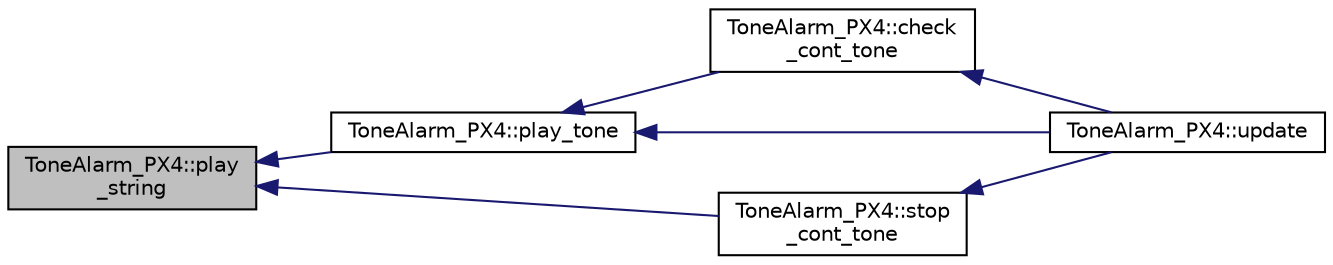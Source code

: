 digraph "ToneAlarm_PX4::play_string"
{
 // INTERACTIVE_SVG=YES
  edge [fontname="Helvetica",fontsize="10",labelfontname="Helvetica",labelfontsize="10"];
  node [fontname="Helvetica",fontsize="10",shape=record];
  rankdir="LR";
  Node1 [label="ToneAlarm_PX4::play\l_string",height=0.2,width=0.4,color="black", fillcolor="grey75", style="filled" fontcolor="black"];
  Node1 -> Node2 [dir="back",color="midnightblue",fontsize="10",style="solid",fontname="Helvetica"];
  Node2 [label="ToneAlarm_PX4::play_tone",height=0.2,width=0.4,color="black", fillcolor="white", style="filled",URL="$classToneAlarm__PX4.html#a6b00305a172a33a394db378444bc4683",tooltip="play_tune - play one of the pre-defined tunes "];
  Node2 -> Node3 [dir="back",color="midnightblue",fontsize="10",style="solid",fontname="Helvetica"];
  Node3 [label="ToneAlarm_PX4::check\l_cont_tone",height=0.2,width=0.4,color="black", fillcolor="white", style="filled",URL="$classToneAlarm__PX4.html#abb5cda80288f2d2dca9d9e5c7e5fd920"];
  Node3 -> Node4 [dir="back",color="midnightblue",fontsize="10",style="solid",fontname="Helvetica"];
  Node4 [label="ToneAlarm_PX4::update",height=0.2,width=0.4,color="black", fillcolor="white", style="filled",URL="$classToneAlarm__PX4.html#afa62a6241bf150720d1f8d16c9e41cc2",tooltip="update - updates led according to timed_updated. Should be called at 50Hz "];
  Node2 -> Node4 [dir="back",color="midnightblue",fontsize="10",style="solid",fontname="Helvetica"];
  Node1 -> Node5 [dir="back",color="midnightblue",fontsize="10",style="solid",fontname="Helvetica"];
  Node5 [label="ToneAlarm_PX4::stop\l_cont_tone",height=0.2,width=0.4,color="black", fillcolor="white", style="filled",URL="$classToneAlarm__PX4.html#a0b17c9ed107d3b0e3c94cbcf5ac15b62"];
  Node5 -> Node4 [dir="back",color="midnightblue",fontsize="10",style="solid",fontname="Helvetica"];
}
